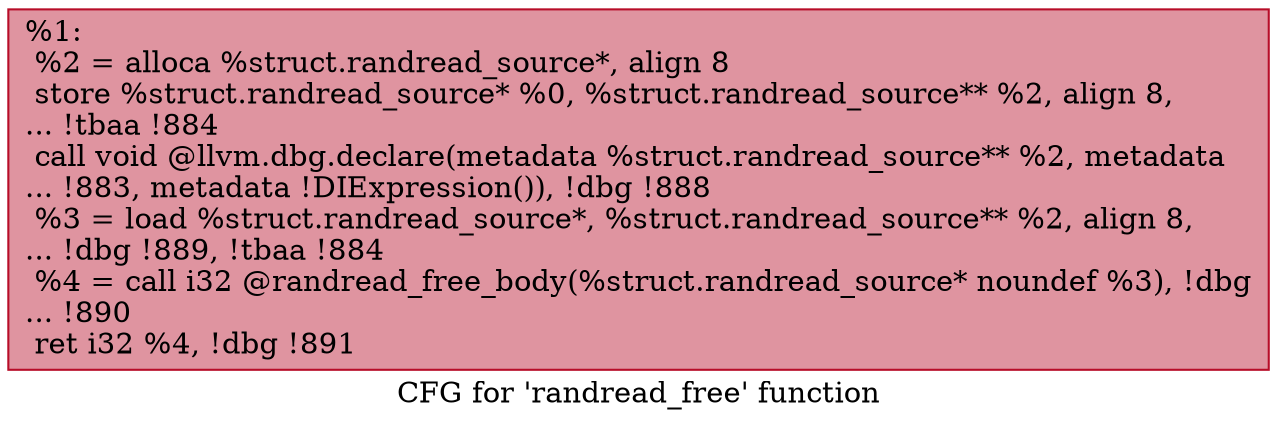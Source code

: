 digraph "CFG for 'randread_free' function" {
	label="CFG for 'randread_free' function";

	Node0x19df6f0 [shape=record,color="#b70d28ff", style=filled, fillcolor="#b70d2870",label="{%1:\l  %2 = alloca %struct.randread_source*, align 8\l  store %struct.randread_source* %0, %struct.randread_source** %2, align 8,\l... !tbaa !884\l  call void @llvm.dbg.declare(metadata %struct.randread_source** %2, metadata\l... !883, metadata !DIExpression()), !dbg !888\l  %3 = load %struct.randread_source*, %struct.randread_source** %2, align 8,\l... !dbg !889, !tbaa !884\l  %4 = call i32 @randread_free_body(%struct.randread_source* noundef %3), !dbg\l... !890\l  ret i32 %4, !dbg !891\l}"];
}
